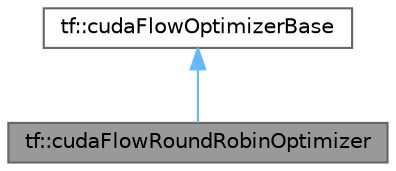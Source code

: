 digraph "tf::cudaFlowRoundRobinOptimizer"
{
 // LATEX_PDF_SIZE
  bgcolor="transparent";
  edge [fontname=Helvetica,fontsize=10,labelfontname=Helvetica,labelfontsize=10];
  node [fontname=Helvetica,fontsize=10,shape=box,height=0.2,width=0.4];
  Node1 [id="Node000001",label="tf::cudaFlowRoundRobinOptimizer",height=0.2,width=0.4,color="gray40", fillcolor="grey60", style="filled", fontcolor="black",tooltip="class to capture a CUDA graph using a round-robin algorithm"];
  Node2 -> Node1 [id="edge1_Node000001_Node000002",dir="back",color="steelblue1",style="solid",tooltip=" "];
  Node2 [id="Node000002",label="tf::cudaFlowOptimizerBase",height=0.2,width=0.4,color="gray40", fillcolor="white", style="filled",URL="$classtf_1_1cuda_flow_optimizer_base.html",tooltip="class to provide helper common methods for optimization algorithms"];
}
